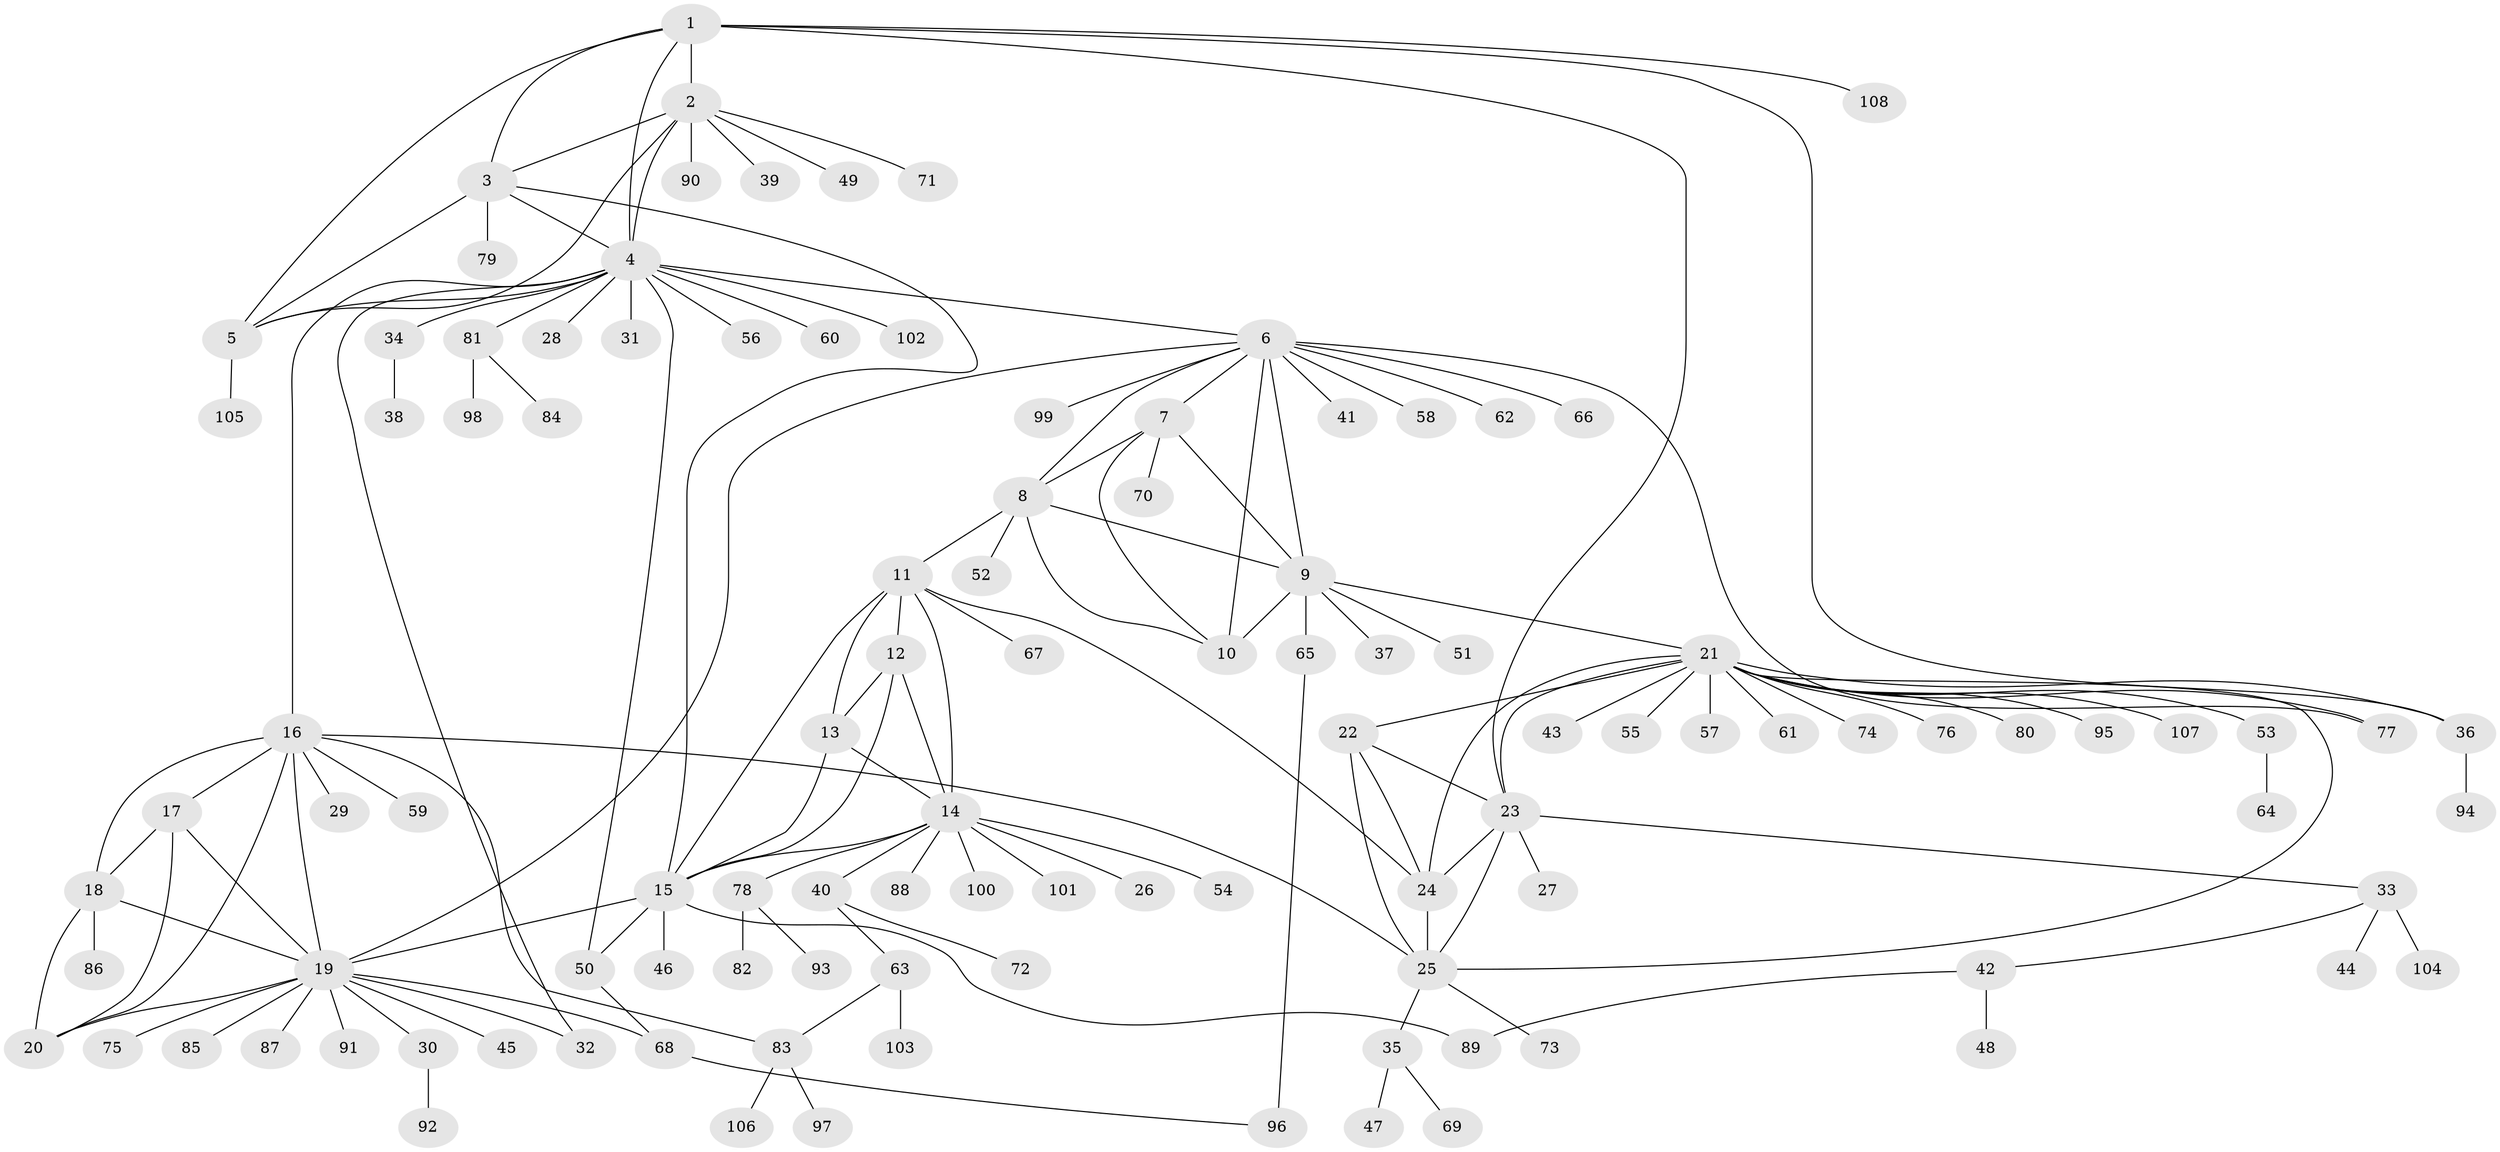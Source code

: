 // Generated by graph-tools (version 1.1) at 2025/26/03/09/25 03:26:42]
// undirected, 108 vertices, 151 edges
graph export_dot {
graph [start="1"]
  node [color=gray90,style=filled];
  1;
  2;
  3;
  4;
  5;
  6;
  7;
  8;
  9;
  10;
  11;
  12;
  13;
  14;
  15;
  16;
  17;
  18;
  19;
  20;
  21;
  22;
  23;
  24;
  25;
  26;
  27;
  28;
  29;
  30;
  31;
  32;
  33;
  34;
  35;
  36;
  37;
  38;
  39;
  40;
  41;
  42;
  43;
  44;
  45;
  46;
  47;
  48;
  49;
  50;
  51;
  52;
  53;
  54;
  55;
  56;
  57;
  58;
  59;
  60;
  61;
  62;
  63;
  64;
  65;
  66;
  67;
  68;
  69;
  70;
  71;
  72;
  73;
  74;
  75;
  76;
  77;
  78;
  79;
  80;
  81;
  82;
  83;
  84;
  85;
  86;
  87;
  88;
  89;
  90;
  91;
  92;
  93;
  94;
  95;
  96;
  97;
  98;
  99;
  100;
  101;
  102;
  103;
  104;
  105;
  106;
  107;
  108;
  1 -- 2;
  1 -- 3;
  1 -- 4;
  1 -- 5;
  1 -- 23;
  1 -- 36;
  1 -- 108;
  2 -- 3;
  2 -- 4;
  2 -- 5;
  2 -- 39;
  2 -- 49;
  2 -- 71;
  2 -- 90;
  3 -- 4;
  3 -- 5;
  3 -- 15;
  3 -- 79;
  4 -- 5;
  4 -- 6;
  4 -- 16;
  4 -- 28;
  4 -- 31;
  4 -- 32;
  4 -- 34;
  4 -- 50;
  4 -- 56;
  4 -- 60;
  4 -- 81;
  4 -- 102;
  5 -- 105;
  6 -- 7;
  6 -- 8;
  6 -- 9;
  6 -- 10;
  6 -- 19;
  6 -- 41;
  6 -- 58;
  6 -- 62;
  6 -- 66;
  6 -- 77;
  6 -- 99;
  7 -- 8;
  7 -- 9;
  7 -- 10;
  7 -- 70;
  8 -- 9;
  8 -- 10;
  8 -- 11;
  8 -- 52;
  9 -- 10;
  9 -- 21;
  9 -- 37;
  9 -- 51;
  9 -- 65;
  11 -- 12;
  11 -- 13;
  11 -- 14;
  11 -- 15;
  11 -- 24;
  11 -- 67;
  12 -- 13;
  12 -- 14;
  12 -- 15;
  13 -- 14;
  13 -- 15;
  14 -- 15;
  14 -- 26;
  14 -- 40;
  14 -- 54;
  14 -- 78;
  14 -- 88;
  14 -- 100;
  14 -- 101;
  15 -- 19;
  15 -- 46;
  15 -- 50;
  15 -- 89;
  16 -- 17;
  16 -- 18;
  16 -- 19;
  16 -- 20;
  16 -- 25;
  16 -- 29;
  16 -- 59;
  16 -- 83;
  17 -- 18;
  17 -- 19;
  17 -- 20;
  18 -- 19;
  18 -- 20;
  18 -- 86;
  19 -- 20;
  19 -- 30;
  19 -- 32;
  19 -- 45;
  19 -- 68;
  19 -- 75;
  19 -- 85;
  19 -- 87;
  19 -- 91;
  21 -- 22;
  21 -- 23;
  21 -- 24;
  21 -- 25;
  21 -- 36;
  21 -- 43;
  21 -- 53;
  21 -- 55;
  21 -- 57;
  21 -- 61;
  21 -- 74;
  21 -- 76;
  21 -- 77;
  21 -- 80;
  21 -- 95;
  21 -- 107;
  22 -- 23;
  22 -- 24;
  22 -- 25;
  23 -- 24;
  23 -- 25;
  23 -- 27;
  23 -- 33;
  24 -- 25;
  25 -- 35;
  25 -- 73;
  30 -- 92;
  33 -- 42;
  33 -- 44;
  33 -- 104;
  34 -- 38;
  35 -- 47;
  35 -- 69;
  36 -- 94;
  40 -- 63;
  40 -- 72;
  42 -- 48;
  42 -- 89;
  50 -- 68;
  53 -- 64;
  63 -- 83;
  63 -- 103;
  65 -- 96;
  68 -- 96;
  78 -- 82;
  78 -- 93;
  81 -- 84;
  81 -- 98;
  83 -- 97;
  83 -- 106;
}
